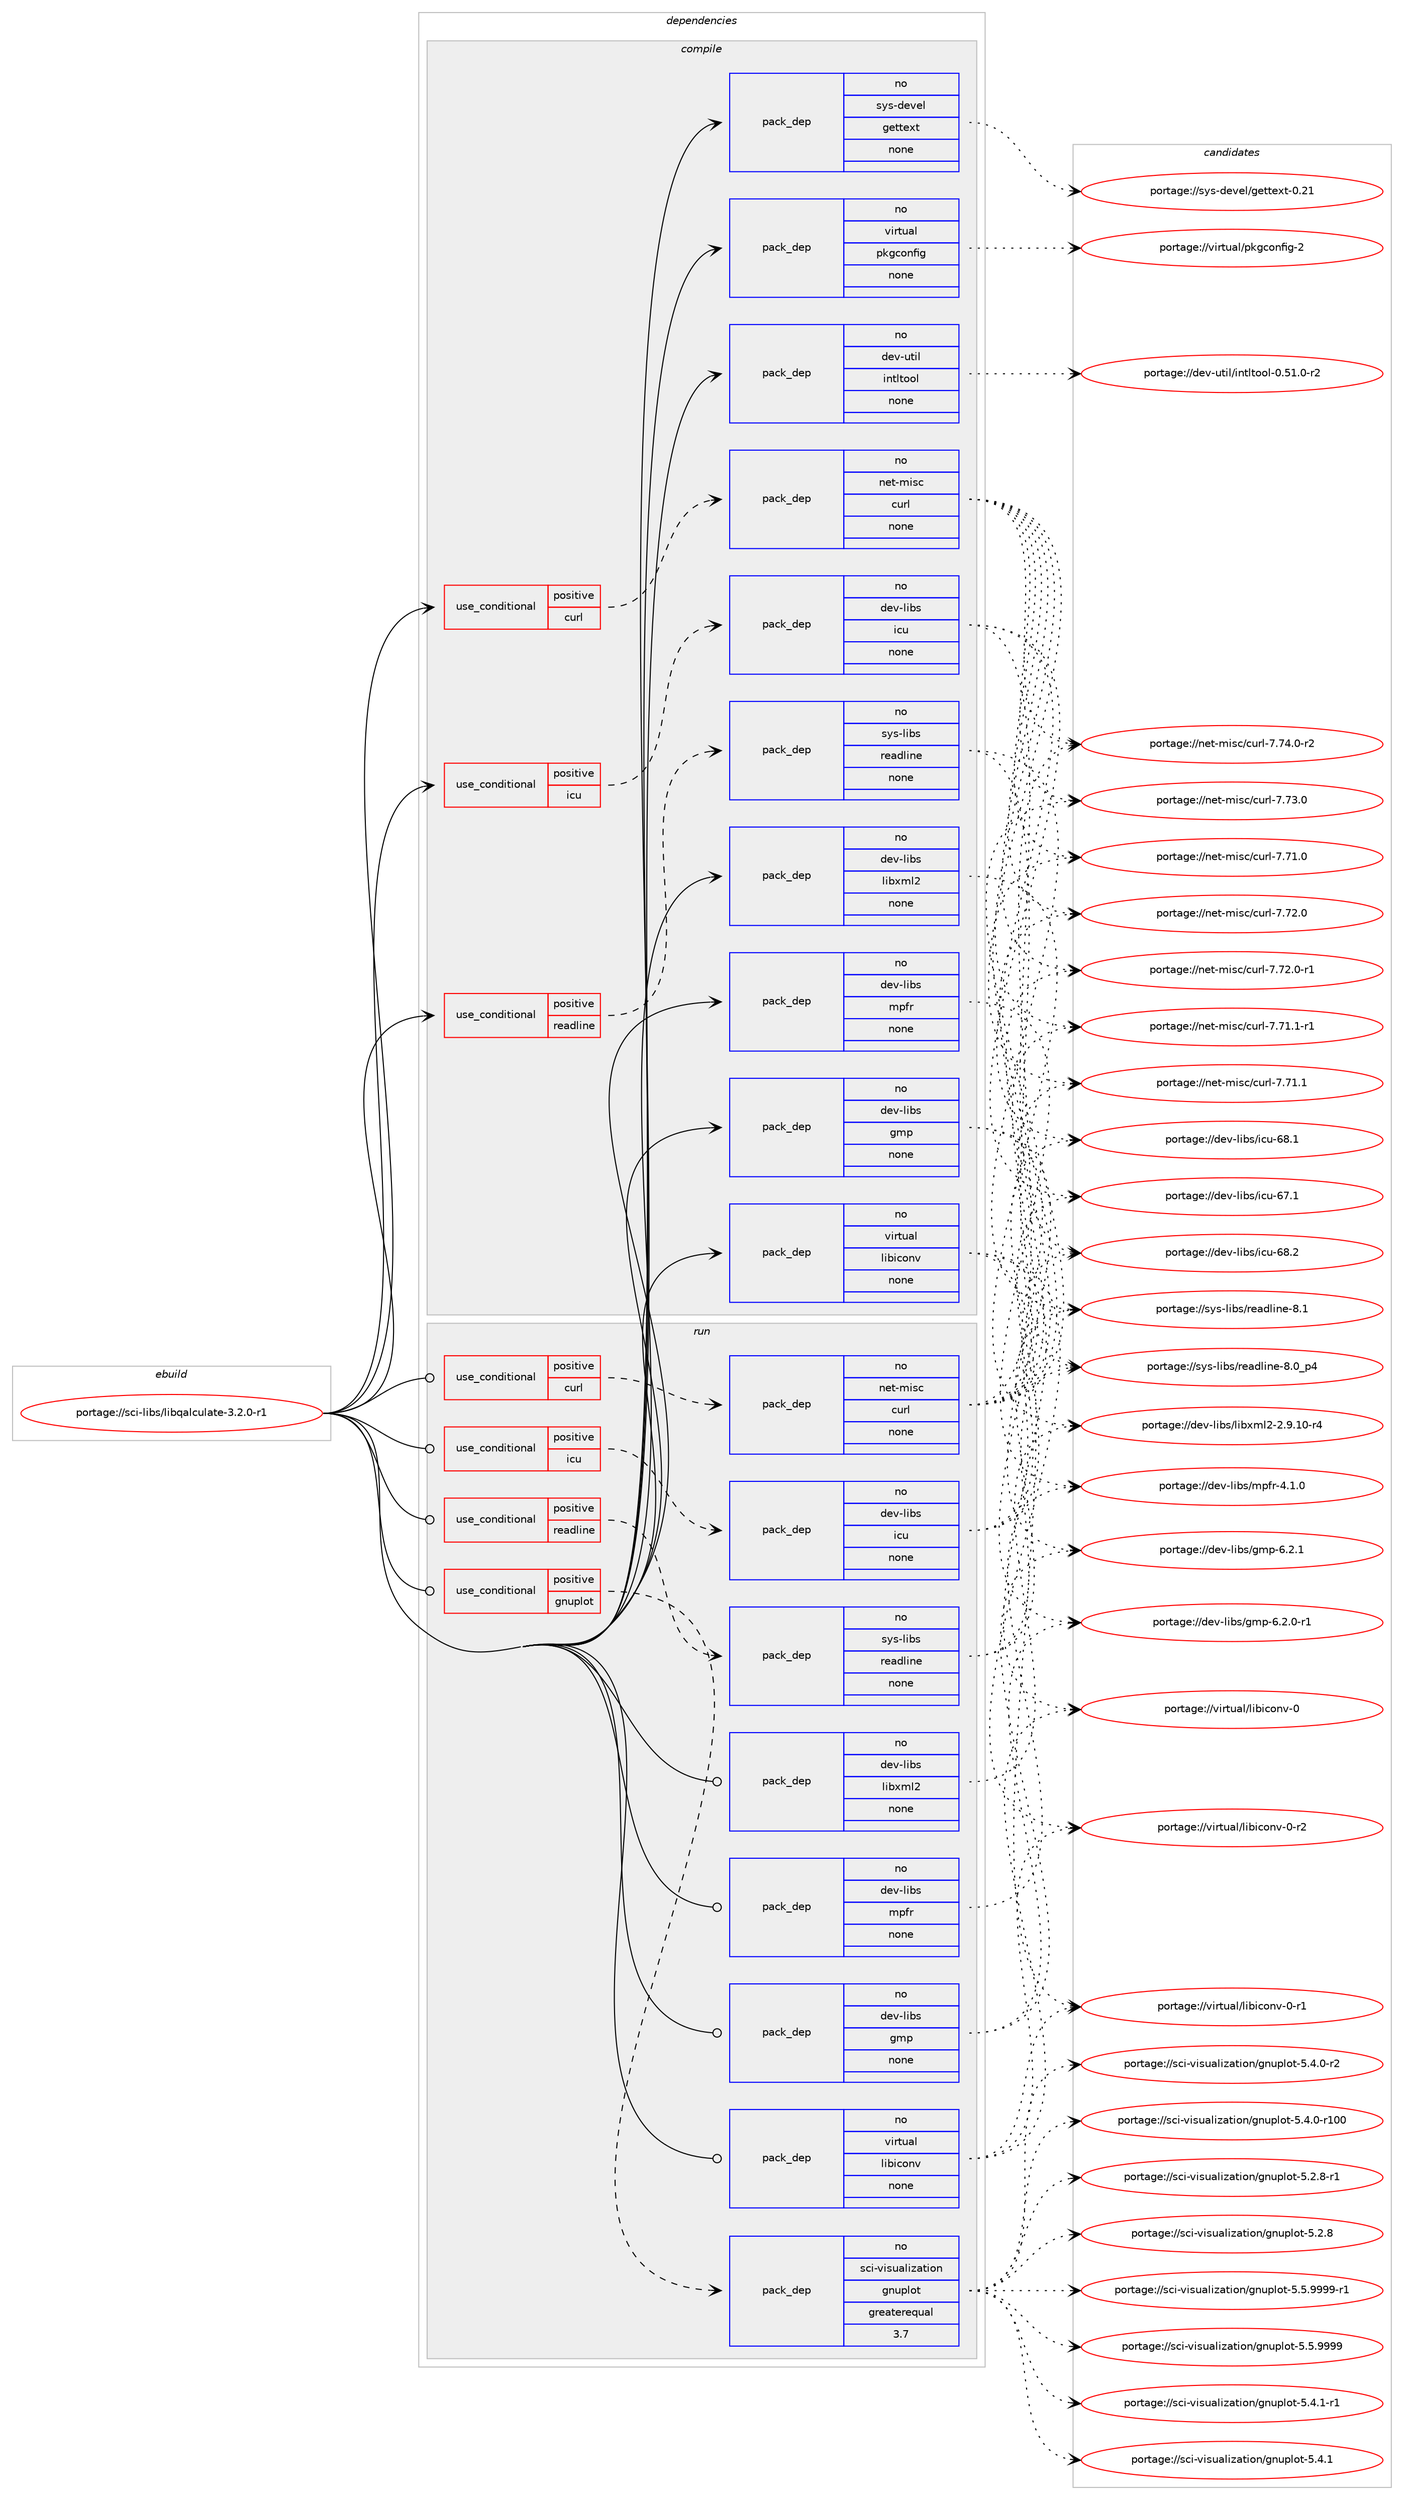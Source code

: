 digraph prolog {

# *************
# Graph options
# *************

newrank=true;
concentrate=true;
compound=true;
graph [rankdir=LR,fontname=Helvetica,fontsize=10,ranksep=1.5];#, ranksep=2.5, nodesep=0.2];
edge  [arrowhead=vee];
node  [fontname=Helvetica,fontsize=10];

# **********
# The ebuild
# **********

subgraph cluster_leftcol {
color=gray;
rank=same;
label=<<i>ebuild</i>>;
id [label="portage://sci-libs/libqalculate-3.2.0-r1", color=red, width=4, href="../sci-libs/libqalculate-3.2.0-r1.svg"];
}

# ****************
# The dependencies
# ****************

subgraph cluster_midcol {
color=gray;
label=<<i>dependencies</i>>;
subgraph cluster_compile {
fillcolor="#eeeeee";
style=filled;
label=<<i>compile</i>>;
subgraph cond1570 {
dependency6329 [label=<<TABLE BORDER="0" CELLBORDER="1" CELLSPACING="0" CELLPADDING="4"><TR><TD ROWSPAN="3" CELLPADDING="10">use_conditional</TD></TR><TR><TD>positive</TD></TR><TR><TD>curl</TD></TR></TABLE>>, shape=none, color=red];
subgraph pack4674 {
dependency6330 [label=<<TABLE BORDER="0" CELLBORDER="1" CELLSPACING="0" CELLPADDING="4" WIDTH="220"><TR><TD ROWSPAN="6" CELLPADDING="30">pack_dep</TD></TR><TR><TD WIDTH="110">no</TD></TR><TR><TD>net-misc</TD></TR><TR><TD>curl</TD></TR><TR><TD>none</TD></TR><TR><TD></TD></TR></TABLE>>, shape=none, color=blue];
}
dependency6329:e -> dependency6330:w [weight=20,style="dashed",arrowhead="vee"];
}
id:e -> dependency6329:w [weight=20,style="solid",arrowhead="vee"];
subgraph cond1571 {
dependency6331 [label=<<TABLE BORDER="0" CELLBORDER="1" CELLSPACING="0" CELLPADDING="4"><TR><TD ROWSPAN="3" CELLPADDING="10">use_conditional</TD></TR><TR><TD>positive</TD></TR><TR><TD>icu</TD></TR></TABLE>>, shape=none, color=red];
subgraph pack4675 {
dependency6332 [label=<<TABLE BORDER="0" CELLBORDER="1" CELLSPACING="0" CELLPADDING="4" WIDTH="220"><TR><TD ROWSPAN="6" CELLPADDING="30">pack_dep</TD></TR><TR><TD WIDTH="110">no</TD></TR><TR><TD>dev-libs</TD></TR><TR><TD>icu</TD></TR><TR><TD>none</TD></TR><TR><TD></TD></TR></TABLE>>, shape=none, color=blue];
}
dependency6331:e -> dependency6332:w [weight=20,style="dashed",arrowhead="vee"];
}
id:e -> dependency6331:w [weight=20,style="solid",arrowhead="vee"];
subgraph cond1572 {
dependency6333 [label=<<TABLE BORDER="0" CELLBORDER="1" CELLSPACING="0" CELLPADDING="4"><TR><TD ROWSPAN="3" CELLPADDING="10">use_conditional</TD></TR><TR><TD>positive</TD></TR><TR><TD>readline</TD></TR></TABLE>>, shape=none, color=red];
subgraph pack4676 {
dependency6334 [label=<<TABLE BORDER="0" CELLBORDER="1" CELLSPACING="0" CELLPADDING="4" WIDTH="220"><TR><TD ROWSPAN="6" CELLPADDING="30">pack_dep</TD></TR><TR><TD WIDTH="110">no</TD></TR><TR><TD>sys-libs</TD></TR><TR><TD>readline</TD></TR><TR><TD>none</TD></TR><TR><TD></TD></TR></TABLE>>, shape=none, color=blue];
}
dependency6333:e -> dependency6334:w [weight=20,style="dashed",arrowhead="vee"];
}
id:e -> dependency6333:w [weight=20,style="solid",arrowhead="vee"];
subgraph pack4677 {
dependency6335 [label=<<TABLE BORDER="0" CELLBORDER="1" CELLSPACING="0" CELLPADDING="4" WIDTH="220"><TR><TD ROWSPAN="6" CELLPADDING="30">pack_dep</TD></TR><TR><TD WIDTH="110">no</TD></TR><TR><TD>dev-libs</TD></TR><TR><TD>gmp</TD></TR><TR><TD>none</TD></TR><TR><TD></TD></TR></TABLE>>, shape=none, color=blue];
}
id:e -> dependency6335:w [weight=20,style="solid",arrowhead="vee"];
subgraph pack4678 {
dependency6336 [label=<<TABLE BORDER="0" CELLBORDER="1" CELLSPACING="0" CELLPADDING="4" WIDTH="220"><TR><TD ROWSPAN="6" CELLPADDING="30">pack_dep</TD></TR><TR><TD WIDTH="110">no</TD></TR><TR><TD>dev-libs</TD></TR><TR><TD>libxml2</TD></TR><TR><TD>none</TD></TR><TR><TD></TD></TR></TABLE>>, shape=none, color=blue];
}
id:e -> dependency6336:w [weight=20,style="solid",arrowhead="vee"];
subgraph pack4679 {
dependency6337 [label=<<TABLE BORDER="0" CELLBORDER="1" CELLSPACING="0" CELLPADDING="4" WIDTH="220"><TR><TD ROWSPAN="6" CELLPADDING="30">pack_dep</TD></TR><TR><TD WIDTH="110">no</TD></TR><TR><TD>dev-libs</TD></TR><TR><TD>mpfr</TD></TR><TR><TD>none</TD></TR><TR><TD></TD></TR></TABLE>>, shape=none, color=blue];
}
id:e -> dependency6337:w [weight=20,style="solid",arrowhead="vee"];
subgraph pack4680 {
dependency6338 [label=<<TABLE BORDER="0" CELLBORDER="1" CELLSPACING="0" CELLPADDING="4" WIDTH="220"><TR><TD ROWSPAN="6" CELLPADDING="30">pack_dep</TD></TR><TR><TD WIDTH="110">no</TD></TR><TR><TD>dev-util</TD></TR><TR><TD>intltool</TD></TR><TR><TD>none</TD></TR><TR><TD></TD></TR></TABLE>>, shape=none, color=blue];
}
id:e -> dependency6338:w [weight=20,style="solid",arrowhead="vee"];
subgraph pack4681 {
dependency6339 [label=<<TABLE BORDER="0" CELLBORDER="1" CELLSPACING="0" CELLPADDING="4" WIDTH="220"><TR><TD ROWSPAN="6" CELLPADDING="30">pack_dep</TD></TR><TR><TD WIDTH="110">no</TD></TR><TR><TD>sys-devel</TD></TR><TR><TD>gettext</TD></TR><TR><TD>none</TD></TR><TR><TD></TD></TR></TABLE>>, shape=none, color=blue];
}
id:e -> dependency6339:w [weight=20,style="solid",arrowhead="vee"];
subgraph pack4682 {
dependency6340 [label=<<TABLE BORDER="0" CELLBORDER="1" CELLSPACING="0" CELLPADDING="4" WIDTH="220"><TR><TD ROWSPAN="6" CELLPADDING="30">pack_dep</TD></TR><TR><TD WIDTH="110">no</TD></TR><TR><TD>virtual</TD></TR><TR><TD>libiconv</TD></TR><TR><TD>none</TD></TR><TR><TD></TD></TR></TABLE>>, shape=none, color=blue];
}
id:e -> dependency6340:w [weight=20,style="solid",arrowhead="vee"];
subgraph pack4683 {
dependency6341 [label=<<TABLE BORDER="0" CELLBORDER="1" CELLSPACING="0" CELLPADDING="4" WIDTH="220"><TR><TD ROWSPAN="6" CELLPADDING="30">pack_dep</TD></TR><TR><TD WIDTH="110">no</TD></TR><TR><TD>virtual</TD></TR><TR><TD>pkgconfig</TD></TR><TR><TD>none</TD></TR><TR><TD></TD></TR></TABLE>>, shape=none, color=blue];
}
id:e -> dependency6341:w [weight=20,style="solid",arrowhead="vee"];
}
subgraph cluster_compileandrun {
fillcolor="#eeeeee";
style=filled;
label=<<i>compile and run</i>>;
}
subgraph cluster_run {
fillcolor="#eeeeee";
style=filled;
label=<<i>run</i>>;
subgraph cond1573 {
dependency6342 [label=<<TABLE BORDER="0" CELLBORDER="1" CELLSPACING="0" CELLPADDING="4"><TR><TD ROWSPAN="3" CELLPADDING="10">use_conditional</TD></TR><TR><TD>positive</TD></TR><TR><TD>curl</TD></TR></TABLE>>, shape=none, color=red];
subgraph pack4684 {
dependency6343 [label=<<TABLE BORDER="0" CELLBORDER="1" CELLSPACING="0" CELLPADDING="4" WIDTH="220"><TR><TD ROWSPAN="6" CELLPADDING="30">pack_dep</TD></TR><TR><TD WIDTH="110">no</TD></TR><TR><TD>net-misc</TD></TR><TR><TD>curl</TD></TR><TR><TD>none</TD></TR><TR><TD></TD></TR></TABLE>>, shape=none, color=blue];
}
dependency6342:e -> dependency6343:w [weight=20,style="dashed",arrowhead="vee"];
}
id:e -> dependency6342:w [weight=20,style="solid",arrowhead="odot"];
subgraph cond1574 {
dependency6344 [label=<<TABLE BORDER="0" CELLBORDER="1" CELLSPACING="0" CELLPADDING="4"><TR><TD ROWSPAN="3" CELLPADDING="10">use_conditional</TD></TR><TR><TD>positive</TD></TR><TR><TD>gnuplot</TD></TR></TABLE>>, shape=none, color=red];
subgraph pack4685 {
dependency6345 [label=<<TABLE BORDER="0" CELLBORDER="1" CELLSPACING="0" CELLPADDING="4" WIDTH="220"><TR><TD ROWSPAN="6" CELLPADDING="30">pack_dep</TD></TR><TR><TD WIDTH="110">no</TD></TR><TR><TD>sci-visualization</TD></TR><TR><TD>gnuplot</TD></TR><TR><TD>greaterequal</TD></TR><TR><TD>3.7</TD></TR></TABLE>>, shape=none, color=blue];
}
dependency6344:e -> dependency6345:w [weight=20,style="dashed",arrowhead="vee"];
}
id:e -> dependency6344:w [weight=20,style="solid",arrowhead="odot"];
subgraph cond1575 {
dependency6346 [label=<<TABLE BORDER="0" CELLBORDER="1" CELLSPACING="0" CELLPADDING="4"><TR><TD ROWSPAN="3" CELLPADDING="10">use_conditional</TD></TR><TR><TD>positive</TD></TR><TR><TD>icu</TD></TR></TABLE>>, shape=none, color=red];
subgraph pack4686 {
dependency6347 [label=<<TABLE BORDER="0" CELLBORDER="1" CELLSPACING="0" CELLPADDING="4" WIDTH="220"><TR><TD ROWSPAN="6" CELLPADDING="30">pack_dep</TD></TR><TR><TD WIDTH="110">no</TD></TR><TR><TD>dev-libs</TD></TR><TR><TD>icu</TD></TR><TR><TD>none</TD></TR><TR><TD></TD></TR></TABLE>>, shape=none, color=blue];
}
dependency6346:e -> dependency6347:w [weight=20,style="dashed",arrowhead="vee"];
}
id:e -> dependency6346:w [weight=20,style="solid",arrowhead="odot"];
subgraph cond1576 {
dependency6348 [label=<<TABLE BORDER="0" CELLBORDER="1" CELLSPACING="0" CELLPADDING="4"><TR><TD ROWSPAN="3" CELLPADDING="10">use_conditional</TD></TR><TR><TD>positive</TD></TR><TR><TD>readline</TD></TR></TABLE>>, shape=none, color=red];
subgraph pack4687 {
dependency6349 [label=<<TABLE BORDER="0" CELLBORDER="1" CELLSPACING="0" CELLPADDING="4" WIDTH="220"><TR><TD ROWSPAN="6" CELLPADDING="30">pack_dep</TD></TR><TR><TD WIDTH="110">no</TD></TR><TR><TD>sys-libs</TD></TR><TR><TD>readline</TD></TR><TR><TD>none</TD></TR><TR><TD></TD></TR></TABLE>>, shape=none, color=blue];
}
dependency6348:e -> dependency6349:w [weight=20,style="dashed",arrowhead="vee"];
}
id:e -> dependency6348:w [weight=20,style="solid",arrowhead="odot"];
subgraph pack4688 {
dependency6350 [label=<<TABLE BORDER="0" CELLBORDER="1" CELLSPACING="0" CELLPADDING="4" WIDTH="220"><TR><TD ROWSPAN="6" CELLPADDING="30">pack_dep</TD></TR><TR><TD WIDTH="110">no</TD></TR><TR><TD>dev-libs</TD></TR><TR><TD>gmp</TD></TR><TR><TD>none</TD></TR><TR><TD></TD></TR></TABLE>>, shape=none, color=blue];
}
id:e -> dependency6350:w [weight=20,style="solid",arrowhead="odot"];
subgraph pack4689 {
dependency6351 [label=<<TABLE BORDER="0" CELLBORDER="1" CELLSPACING="0" CELLPADDING="4" WIDTH="220"><TR><TD ROWSPAN="6" CELLPADDING="30">pack_dep</TD></TR><TR><TD WIDTH="110">no</TD></TR><TR><TD>dev-libs</TD></TR><TR><TD>libxml2</TD></TR><TR><TD>none</TD></TR><TR><TD></TD></TR></TABLE>>, shape=none, color=blue];
}
id:e -> dependency6351:w [weight=20,style="solid",arrowhead="odot"];
subgraph pack4690 {
dependency6352 [label=<<TABLE BORDER="0" CELLBORDER="1" CELLSPACING="0" CELLPADDING="4" WIDTH="220"><TR><TD ROWSPAN="6" CELLPADDING="30">pack_dep</TD></TR><TR><TD WIDTH="110">no</TD></TR><TR><TD>dev-libs</TD></TR><TR><TD>mpfr</TD></TR><TR><TD>none</TD></TR><TR><TD></TD></TR></TABLE>>, shape=none, color=blue];
}
id:e -> dependency6352:w [weight=20,style="solid",arrowhead="odot"];
subgraph pack4691 {
dependency6353 [label=<<TABLE BORDER="0" CELLBORDER="1" CELLSPACING="0" CELLPADDING="4" WIDTH="220"><TR><TD ROWSPAN="6" CELLPADDING="30">pack_dep</TD></TR><TR><TD WIDTH="110">no</TD></TR><TR><TD>virtual</TD></TR><TR><TD>libiconv</TD></TR><TR><TD>none</TD></TR><TR><TD></TD></TR></TABLE>>, shape=none, color=blue];
}
id:e -> dependency6353:w [weight=20,style="solid",arrowhead="odot"];
}
}

# **************
# The candidates
# **************

subgraph cluster_choices {
rank=same;
color=gray;
label=<<i>candidates</i>>;

subgraph choice4674 {
color=black;
nodesep=1;
choice11010111645109105115994799117114108455546555246484511450 [label="portage://net-misc/curl-7.74.0-r2", color=red, width=4,href="../net-misc/curl-7.74.0-r2.svg"];
choice1101011164510910511599479911711410845554655514648 [label="portage://net-misc/curl-7.73.0", color=red, width=4,href="../net-misc/curl-7.73.0.svg"];
choice11010111645109105115994799117114108455546555046484511449 [label="portage://net-misc/curl-7.72.0-r1", color=red, width=4,href="../net-misc/curl-7.72.0-r1.svg"];
choice1101011164510910511599479911711410845554655504648 [label="portage://net-misc/curl-7.72.0", color=red, width=4,href="../net-misc/curl-7.72.0.svg"];
choice11010111645109105115994799117114108455546554946494511449 [label="portage://net-misc/curl-7.71.1-r1", color=red, width=4,href="../net-misc/curl-7.71.1-r1.svg"];
choice1101011164510910511599479911711410845554655494649 [label="portage://net-misc/curl-7.71.1", color=red, width=4,href="../net-misc/curl-7.71.1.svg"];
choice1101011164510910511599479911711410845554655494648 [label="portage://net-misc/curl-7.71.0", color=red, width=4,href="../net-misc/curl-7.71.0.svg"];
dependency6330:e -> choice11010111645109105115994799117114108455546555246484511450:w [style=dotted,weight="100"];
dependency6330:e -> choice1101011164510910511599479911711410845554655514648:w [style=dotted,weight="100"];
dependency6330:e -> choice11010111645109105115994799117114108455546555046484511449:w [style=dotted,weight="100"];
dependency6330:e -> choice1101011164510910511599479911711410845554655504648:w [style=dotted,weight="100"];
dependency6330:e -> choice11010111645109105115994799117114108455546554946494511449:w [style=dotted,weight="100"];
dependency6330:e -> choice1101011164510910511599479911711410845554655494649:w [style=dotted,weight="100"];
dependency6330:e -> choice1101011164510910511599479911711410845554655494648:w [style=dotted,weight="100"];
}
subgraph choice4675 {
color=black;
nodesep=1;
choice100101118451081059811547105991174554564650 [label="portage://dev-libs/icu-68.2", color=red, width=4,href="../dev-libs/icu-68.2.svg"];
choice100101118451081059811547105991174554564649 [label="portage://dev-libs/icu-68.1", color=red, width=4,href="../dev-libs/icu-68.1.svg"];
choice100101118451081059811547105991174554554649 [label="portage://dev-libs/icu-67.1", color=red, width=4,href="../dev-libs/icu-67.1.svg"];
dependency6332:e -> choice100101118451081059811547105991174554564650:w [style=dotted,weight="100"];
dependency6332:e -> choice100101118451081059811547105991174554564649:w [style=dotted,weight="100"];
dependency6332:e -> choice100101118451081059811547105991174554554649:w [style=dotted,weight="100"];
}
subgraph choice4676 {
color=black;
nodesep=1;
choice1151211154510810598115471141019710010810511010145564649 [label="portage://sys-libs/readline-8.1", color=red, width=4,href="../sys-libs/readline-8.1.svg"];
choice11512111545108105981154711410197100108105110101455646489511252 [label="portage://sys-libs/readline-8.0_p4", color=red, width=4,href="../sys-libs/readline-8.0_p4.svg"];
dependency6334:e -> choice1151211154510810598115471141019710010810511010145564649:w [style=dotted,weight="100"];
dependency6334:e -> choice11512111545108105981154711410197100108105110101455646489511252:w [style=dotted,weight="100"];
}
subgraph choice4677 {
color=black;
nodesep=1;
choice100101118451081059811547103109112455446504649 [label="portage://dev-libs/gmp-6.2.1", color=red, width=4,href="../dev-libs/gmp-6.2.1.svg"];
choice1001011184510810598115471031091124554465046484511449 [label="portage://dev-libs/gmp-6.2.0-r1", color=red, width=4,href="../dev-libs/gmp-6.2.0-r1.svg"];
dependency6335:e -> choice100101118451081059811547103109112455446504649:w [style=dotted,weight="100"];
dependency6335:e -> choice1001011184510810598115471031091124554465046484511449:w [style=dotted,weight="100"];
}
subgraph choice4678 {
color=black;
nodesep=1;
choice1001011184510810598115471081059812010910850455046574649484511452 [label="portage://dev-libs/libxml2-2.9.10-r4", color=red, width=4,href="../dev-libs/libxml2-2.9.10-r4.svg"];
dependency6336:e -> choice1001011184510810598115471081059812010910850455046574649484511452:w [style=dotted,weight="100"];
}
subgraph choice4679 {
color=black;
nodesep=1;
choice100101118451081059811547109112102114455246494648 [label="portage://dev-libs/mpfr-4.1.0", color=red, width=4,href="../dev-libs/mpfr-4.1.0.svg"];
dependency6337:e -> choice100101118451081059811547109112102114455246494648:w [style=dotted,weight="100"];
}
subgraph choice4680 {
color=black;
nodesep=1;
choice1001011184511711610510847105110116108116111111108454846534946484511450 [label="portage://dev-util/intltool-0.51.0-r2", color=red, width=4,href="../dev-util/intltool-0.51.0-r2.svg"];
dependency6338:e -> choice1001011184511711610510847105110116108116111111108454846534946484511450:w [style=dotted,weight="100"];
}
subgraph choice4681 {
color=black;
nodesep=1;
choice11512111545100101118101108471031011161161011201164548465049 [label="portage://sys-devel/gettext-0.21", color=red, width=4,href="../sys-devel/gettext-0.21.svg"];
dependency6339:e -> choice11512111545100101118101108471031011161161011201164548465049:w [style=dotted,weight="100"];
}
subgraph choice4682 {
color=black;
nodesep=1;
choice1181051141161179710847108105981059911111011845484511450 [label="portage://virtual/libiconv-0-r2", color=red, width=4,href="../virtual/libiconv-0-r2.svg"];
choice1181051141161179710847108105981059911111011845484511449 [label="portage://virtual/libiconv-0-r1", color=red, width=4,href="../virtual/libiconv-0-r1.svg"];
choice118105114116117971084710810598105991111101184548 [label="portage://virtual/libiconv-0", color=red, width=4,href="../virtual/libiconv-0.svg"];
dependency6340:e -> choice1181051141161179710847108105981059911111011845484511450:w [style=dotted,weight="100"];
dependency6340:e -> choice1181051141161179710847108105981059911111011845484511449:w [style=dotted,weight="100"];
dependency6340:e -> choice118105114116117971084710810598105991111101184548:w [style=dotted,weight="100"];
}
subgraph choice4683 {
color=black;
nodesep=1;
choice1181051141161179710847112107103991111101021051034550 [label="portage://virtual/pkgconfig-2", color=red, width=4,href="../virtual/pkgconfig-2.svg"];
dependency6341:e -> choice1181051141161179710847112107103991111101021051034550:w [style=dotted,weight="100"];
}
subgraph choice4684 {
color=black;
nodesep=1;
choice11010111645109105115994799117114108455546555246484511450 [label="portage://net-misc/curl-7.74.0-r2", color=red, width=4,href="../net-misc/curl-7.74.0-r2.svg"];
choice1101011164510910511599479911711410845554655514648 [label="portage://net-misc/curl-7.73.0", color=red, width=4,href="../net-misc/curl-7.73.0.svg"];
choice11010111645109105115994799117114108455546555046484511449 [label="portage://net-misc/curl-7.72.0-r1", color=red, width=4,href="../net-misc/curl-7.72.0-r1.svg"];
choice1101011164510910511599479911711410845554655504648 [label="portage://net-misc/curl-7.72.0", color=red, width=4,href="../net-misc/curl-7.72.0.svg"];
choice11010111645109105115994799117114108455546554946494511449 [label="portage://net-misc/curl-7.71.1-r1", color=red, width=4,href="../net-misc/curl-7.71.1-r1.svg"];
choice1101011164510910511599479911711410845554655494649 [label="portage://net-misc/curl-7.71.1", color=red, width=4,href="../net-misc/curl-7.71.1.svg"];
choice1101011164510910511599479911711410845554655494648 [label="portage://net-misc/curl-7.71.0", color=red, width=4,href="../net-misc/curl-7.71.0.svg"];
dependency6343:e -> choice11010111645109105115994799117114108455546555246484511450:w [style=dotted,weight="100"];
dependency6343:e -> choice1101011164510910511599479911711410845554655514648:w [style=dotted,weight="100"];
dependency6343:e -> choice11010111645109105115994799117114108455546555046484511449:w [style=dotted,weight="100"];
dependency6343:e -> choice1101011164510910511599479911711410845554655504648:w [style=dotted,weight="100"];
dependency6343:e -> choice11010111645109105115994799117114108455546554946494511449:w [style=dotted,weight="100"];
dependency6343:e -> choice1101011164510910511599479911711410845554655494649:w [style=dotted,weight="100"];
dependency6343:e -> choice1101011164510910511599479911711410845554655494648:w [style=dotted,weight="100"];
}
subgraph choice4685 {
color=black;
nodesep=1;
choice11599105451181051151179710810512297116105111110471031101171121081111164553465346575757574511449 [label="portage://sci-visualization/gnuplot-5.5.9999-r1", color=red, width=4,href="../sci-visualization/gnuplot-5.5.9999-r1.svg"];
choice1159910545118105115117971081051229711610511111047103110117112108111116455346534657575757 [label="portage://sci-visualization/gnuplot-5.5.9999", color=red, width=4,href="../sci-visualization/gnuplot-5.5.9999.svg"];
choice11599105451181051151179710810512297116105111110471031101171121081111164553465246494511449 [label="portage://sci-visualization/gnuplot-5.4.1-r1", color=red, width=4,href="../sci-visualization/gnuplot-5.4.1-r1.svg"];
choice1159910545118105115117971081051229711610511111047103110117112108111116455346524649 [label="portage://sci-visualization/gnuplot-5.4.1", color=red, width=4,href="../sci-visualization/gnuplot-5.4.1.svg"];
choice11599105451181051151179710810512297116105111110471031101171121081111164553465246484511450 [label="portage://sci-visualization/gnuplot-5.4.0-r2", color=red, width=4,href="../sci-visualization/gnuplot-5.4.0-r2.svg"];
choice115991054511810511511797108105122971161051111104710311011711210811111645534652464845114494848 [label="portage://sci-visualization/gnuplot-5.4.0-r100", color=red, width=4,href="../sci-visualization/gnuplot-5.4.0-r100.svg"];
choice11599105451181051151179710810512297116105111110471031101171121081111164553465046564511449 [label="portage://sci-visualization/gnuplot-5.2.8-r1", color=red, width=4,href="../sci-visualization/gnuplot-5.2.8-r1.svg"];
choice1159910545118105115117971081051229711610511111047103110117112108111116455346504656 [label="portage://sci-visualization/gnuplot-5.2.8", color=red, width=4,href="../sci-visualization/gnuplot-5.2.8.svg"];
dependency6345:e -> choice11599105451181051151179710810512297116105111110471031101171121081111164553465346575757574511449:w [style=dotted,weight="100"];
dependency6345:e -> choice1159910545118105115117971081051229711610511111047103110117112108111116455346534657575757:w [style=dotted,weight="100"];
dependency6345:e -> choice11599105451181051151179710810512297116105111110471031101171121081111164553465246494511449:w [style=dotted,weight="100"];
dependency6345:e -> choice1159910545118105115117971081051229711610511111047103110117112108111116455346524649:w [style=dotted,weight="100"];
dependency6345:e -> choice11599105451181051151179710810512297116105111110471031101171121081111164553465246484511450:w [style=dotted,weight="100"];
dependency6345:e -> choice115991054511810511511797108105122971161051111104710311011711210811111645534652464845114494848:w [style=dotted,weight="100"];
dependency6345:e -> choice11599105451181051151179710810512297116105111110471031101171121081111164553465046564511449:w [style=dotted,weight="100"];
dependency6345:e -> choice1159910545118105115117971081051229711610511111047103110117112108111116455346504656:w [style=dotted,weight="100"];
}
subgraph choice4686 {
color=black;
nodesep=1;
choice100101118451081059811547105991174554564650 [label="portage://dev-libs/icu-68.2", color=red, width=4,href="../dev-libs/icu-68.2.svg"];
choice100101118451081059811547105991174554564649 [label="portage://dev-libs/icu-68.1", color=red, width=4,href="../dev-libs/icu-68.1.svg"];
choice100101118451081059811547105991174554554649 [label="portage://dev-libs/icu-67.1", color=red, width=4,href="../dev-libs/icu-67.1.svg"];
dependency6347:e -> choice100101118451081059811547105991174554564650:w [style=dotted,weight="100"];
dependency6347:e -> choice100101118451081059811547105991174554564649:w [style=dotted,weight="100"];
dependency6347:e -> choice100101118451081059811547105991174554554649:w [style=dotted,weight="100"];
}
subgraph choice4687 {
color=black;
nodesep=1;
choice1151211154510810598115471141019710010810511010145564649 [label="portage://sys-libs/readline-8.1", color=red, width=4,href="../sys-libs/readline-8.1.svg"];
choice11512111545108105981154711410197100108105110101455646489511252 [label="portage://sys-libs/readline-8.0_p4", color=red, width=4,href="../sys-libs/readline-8.0_p4.svg"];
dependency6349:e -> choice1151211154510810598115471141019710010810511010145564649:w [style=dotted,weight="100"];
dependency6349:e -> choice11512111545108105981154711410197100108105110101455646489511252:w [style=dotted,weight="100"];
}
subgraph choice4688 {
color=black;
nodesep=1;
choice100101118451081059811547103109112455446504649 [label="portage://dev-libs/gmp-6.2.1", color=red, width=4,href="../dev-libs/gmp-6.2.1.svg"];
choice1001011184510810598115471031091124554465046484511449 [label="portage://dev-libs/gmp-6.2.0-r1", color=red, width=4,href="../dev-libs/gmp-6.2.0-r1.svg"];
dependency6350:e -> choice100101118451081059811547103109112455446504649:w [style=dotted,weight="100"];
dependency6350:e -> choice1001011184510810598115471031091124554465046484511449:w [style=dotted,weight="100"];
}
subgraph choice4689 {
color=black;
nodesep=1;
choice1001011184510810598115471081059812010910850455046574649484511452 [label="portage://dev-libs/libxml2-2.9.10-r4", color=red, width=4,href="../dev-libs/libxml2-2.9.10-r4.svg"];
dependency6351:e -> choice1001011184510810598115471081059812010910850455046574649484511452:w [style=dotted,weight="100"];
}
subgraph choice4690 {
color=black;
nodesep=1;
choice100101118451081059811547109112102114455246494648 [label="portage://dev-libs/mpfr-4.1.0", color=red, width=4,href="../dev-libs/mpfr-4.1.0.svg"];
dependency6352:e -> choice100101118451081059811547109112102114455246494648:w [style=dotted,weight="100"];
}
subgraph choice4691 {
color=black;
nodesep=1;
choice1181051141161179710847108105981059911111011845484511450 [label="portage://virtual/libiconv-0-r2", color=red, width=4,href="../virtual/libiconv-0-r2.svg"];
choice1181051141161179710847108105981059911111011845484511449 [label="portage://virtual/libiconv-0-r1", color=red, width=4,href="../virtual/libiconv-0-r1.svg"];
choice118105114116117971084710810598105991111101184548 [label="portage://virtual/libiconv-0", color=red, width=4,href="../virtual/libiconv-0.svg"];
dependency6353:e -> choice1181051141161179710847108105981059911111011845484511450:w [style=dotted,weight="100"];
dependency6353:e -> choice1181051141161179710847108105981059911111011845484511449:w [style=dotted,weight="100"];
dependency6353:e -> choice118105114116117971084710810598105991111101184548:w [style=dotted,weight="100"];
}
}

}
